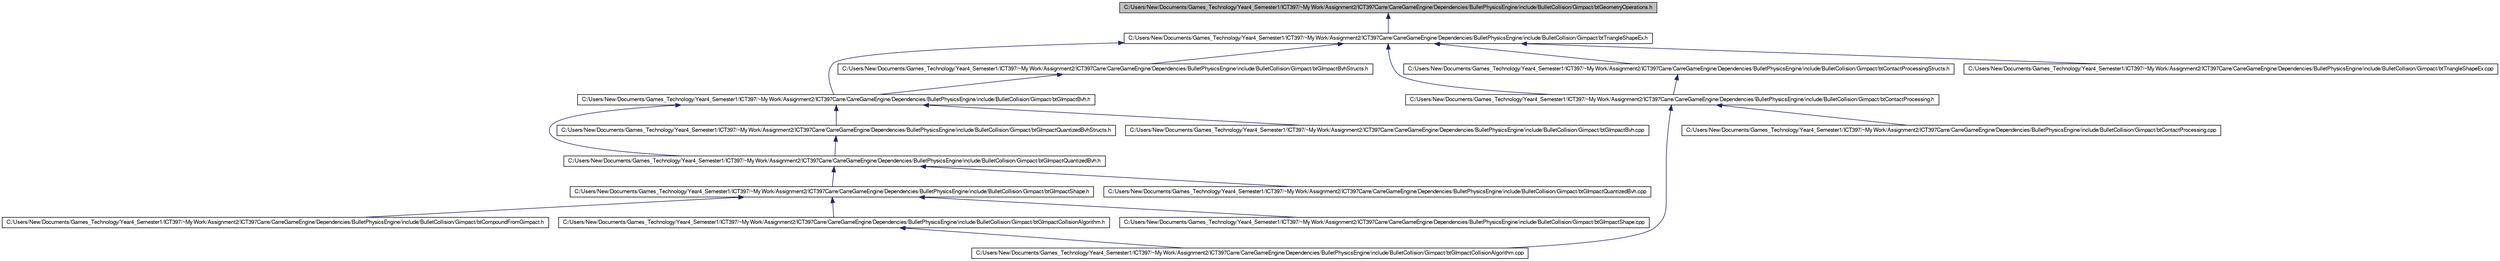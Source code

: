 digraph G
{
  bgcolor="transparent";
  edge [fontname="FreeSans",fontsize=10,labelfontname="FreeSans",labelfontsize=10];
  node [fontname="FreeSans",fontsize=10,shape=record];
  Node1 [label="C:/Users/New/Documents/Games_Technology/Year4_Semester1/ICT397/~My Work/Assignment2/ICT397Carre/CarreGameEngine/Dependencies/BulletPhysicsEngine/include/BulletCollision/Gimpact/btGeometryOperations.h",height=0.2,width=0.4,color="black", fillcolor="grey75", style="filled" fontcolor="black"];
  Node1 -> Node2 [dir=back,color="midnightblue",fontsize=10,style="solid"];
  Node2 [label="C:/Users/New/Documents/Games_Technology/Year4_Semester1/ICT397/~My Work/Assignment2/ICT397Carre/CarreGameEngine/Dependencies/BulletPhysicsEngine/include/BulletCollision/Gimpact/btTriangleShapeEx.h",height=0.2,width=0.4,color="black",URL="$bt_triangle_shape_ex_8h-source.html"];
  Node2 -> Node3 [dir=back,color="midnightblue",fontsize=10,style="solid"];
  Node3 [label="C:/Users/New/Documents/Games_Technology/Year4_Semester1/ICT397/~My Work/Assignment2/ICT397Carre/CarreGameEngine/Dependencies/BulletPhysicsEngine/include/BulletCollision/Gimpact/btGImpactBvh.h",height=0.2,width=0.4,color="black",URL="$bt_g_impact_bvh_8h-source.html"];
  Node3 -> Node4 [dir=back,color="midnightblue",fontsize=10,style="solid"];
  Node4 [label="C:/Users/New/Documents/Games_Technology/Year4_Semester1/ICT397/~My Work/Assignment2/ICT397Carre/CarreGameEngine/Dependencies/BulletPhysicsEngine/include/BulletCollision/Gimpact/btGImpactQuantizedBvh.h",height=0.2,width=0.4,color="black",URL="$bt_g_impact_quantized_bvh_8h.html"];
  Node4 -> Node5 [dir=back,color="midnightblue",fontsize=10,style="solid"];
  Node5 [label="C:/Users/New/Documents/Games_Technology/Year4_Semester1/ICT397/~My Work/Assignment2/ICT397Carre/CarreGameEngine/Dependencies/BulletPhysicsEngine/include/BulletCollision/Gimpact/btGImpactShape.h",height=0.2,width=0.4,color="black",URL="$bt_g_impact_shape_8h.html"];
  Node5 -> Node6 [dir=back,color="midnightblue",fontsize=10,style="solid"];
  Node6 [label="C:/Users/New/Documents/Games_Technology/Year4_Semester1/ICT397/~My Work/Assignment2/ICT397Carre/CarreGameEngine/Dependencies/BulletPhysicsEngine/include/BulletCollision/Gimpact/btCompoundFromGimpact.h",height=0.2,width=0.4,color="black",URL="$bt_compound_from_gimpact_8h-source.html"];
  Node5 -> Node7 [dir=back,color="midnightblue",fontsize=10,style="solid"];
  Node7 [label="C:/Users/New/Documents/Games_Technology/Year4_Semester1/ICT397/~My Work/Assignment2/ICT397Carre/CarreGameEngine/Dependencies/BulletPhysicsEngine/include/BulletCollision/Gimpact/btGImpactCollisionAlgorithm.h",height=0.2,width=0.4,color="black",URL="$bt_g_impact_collision_algorithm_8h-source.html"];
  Node7 -> Node8 [dir=back,color="midnightblue",fontsize=10,style="solid"];
  Node8 [label="C:/Users/New/Documents/Games_Technology/Year4_Semester1/ICT397/~My Work/Assignment2/ICT397Carre/CarreGameEngine/Dependencies/BulletPhysicsEngine/include/BulletCollision/Gimpact/btGImpactCollisionAlgorithm.cpp",height=0.2,width=0.4,color="black",URL="$bt_g_impact_collision_algorithm_8cpp-source.html"];
  Node5 -> Node9 [dir=back,color="midnightblue",fontsize=10,style="solid"];
  Node9 [label="C:/Users/New/Documents/Games_Technology/Year4_Semester1/ICT397/~My Work/Assignment2/ICT397Carre/CarreGameEngine/Dependencies/BulletPhysicsEngine/include/BulletCollision/Gimpact/btGImpactShape.cpp",height=0.2,width=0.4,color="black",URL="$bt_g_impact_shape_8cpp-source.html"];
  Node4 -> Node10 [dir=back,color="midnightblue",fontsize=10,style="solid"];
  Node10 [label="C:/Users/New/Documents/Games_Technology/Year4_Semester1/ICT397/~My Work/Assignment2/ICT397Carre/CarreGameEngine/Dependencies/BulletPhysicsEngine/include/BulletCollision/Gimpact/btGImpactQuantizedBvh.cpp",height=0.2,width=0.4,color="black",URL="$bt_g_impact_quantized_bvh_8cpp-source.html"];
  Node3 -> Node11 [dir=back,color="midnightblue",fontsize=10,style="solid"];
  Node11 [label="C:/Users/New/Documents/Games_Technology/Year4_Semester1/ICT397/~My Work/Assignment2/ICT397Carre/CarreGameEngine/Dependencies/BulletPhysicsEngine/include/BulletCollision/Gimpact/btGImpactQuantizedBvhStructs.h",height=0.2,width=0.4,color="black",URL="$bt_g_impact_quantized_bvh_structs_8h-source.html"];
  Node11 -> Node4 [dir=back,color="midnightblue",fontsize=10,style="solid"];
  Node3 -> Node12 [dir=back,color="midnightblue",fontsize=10,style="solid"];
  Node12 [label="C:/Users/New/Documents/Games_Technology/Year4_Semester1/ICT397/~My Work/Assignment2/ICT397Carre/CarreGameEngine/Dependencies/BulletPhysicsEngine/include/BulletCollision/Gimpact/btGImpactBvh.cpp",height=0.2,width=0.4,color="black",URL="$bt_g_impact_bvh_8cpp-source.html"];
  Node2 -> Node13 [dir=back,color="midnightblue",fontsize=10,style="solid"];
  Node13 [label="C:/Users/New/Documents/Games_Technology/Year4_Semester1/ICT397/~My Work/Assignment2/ICT397Carre/CarreGameEngine/Dependencies/BulletPhysicsEngine/include/BulletCollision/Gimpact/btGImpactBvhStructs.h",height=0.2,width=0.4,color="black",URL="$bt_g_impact_bvh_structs_8h-source.html"];
  Node13 -> Node3 [dir=back,color="midnightblue",fontsize=10,style="solid"];
  Node2 -> Node14 [dir=back,color="midnightblue",fontsize=10,style="solid"];
  Node14 [label="C:/Users/New/Documents/Games_Technology/Year4_Semester1/ICT397/~My Work/Assignment2/ICT397Carre/CarreGameEngine/Dependencies/BulletPhysicsEngine/include/BulletCollision/Gimpact/btContactProcessing.h",height=0.2,width=0.4,color="black",URL="$bt_contact_processing_8h-source.html"];
  Node14 -> Node15 [dir=back,color="midnightblue",fontsize=10,style="solid"];
  Node15 [label="C:/Users/New/Documents/Games_Technology/Year4_Semester1/ICT397/~My Work/Assignment2/ICT397Carre/CarreGameEngine/Dependencies/BulletPhysicsEngine/include/BulletCollision/Gimpact/btContactProcessing.cpp",height=0.2,width=0.4,color="black",URL="$bt_contact_processing_8cpp-source.html"];
  Node14 -> Node8 [dir=back,color="midnightblue",fontsize=10,style="solid"];
  Node2 -> Node16 [dir=back,color="midnightblue",fontsize=10,style="solid"];
  Node16 [label="C:/Users/New/Documents/Games_Technology/Year4_Semester1/ICT397/~My Work/Assignment2/ICT397Carre/CarreGameEngine/Dependencies/BulletPhysicsEngine/include/BulletCollision/Gimpact/btContactProcessingStructs.h",height=0.2,width=0.4,color="black",URL="$bt_contact_processing_structs_8h-source.html"];
  Node16 -> Node14 [dir=back,color="midnightblue",fontsize=10,style="solid"];
  Node2 -> Node17 [dir=back,color="midnightblue",fontsize=10,style="solid"];
  Node17 [label="C:/Users/New/Documents/Games_Technology/Year4_Semester1/ICT397/~My Work/Assignment2/ICT397Carre/CarreGameEngine/Dependencies/BulletPhysicsEngine/include/BulletCollision/Gimpact/btTriangleShapeEx.cpp",height=0.2,width=0.4,color="black",URL="$bt_triangle_shape_ex_8cpp-source.html"];
}
